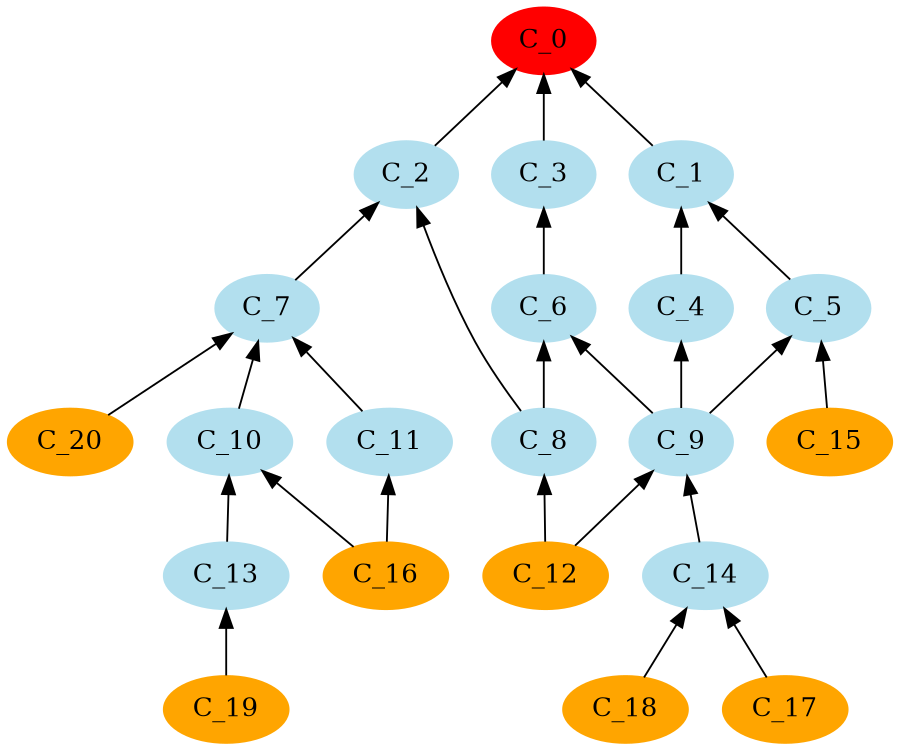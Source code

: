 
digraph unix {
	size="6,6";
	rankdir=BT;
	node [color=lightblue2, style=filled];
	"C_0" [color=red];
	"C_12" [color=orange];
	"C_15" [color=orange];
	"C_20" [color=orange];
	"C_16" [color=orange];
	"C_17" [color=orange];
	"C_18" [color=orange];
	"C_19" [color=orange];
	
	
	"C_1" -> "C_0"
	"C_2" -> "C_0"
	"C_3" -> "C_0"
	"C_4" -> "C_1"
	"C_5" -> "C_1"
	"C_6" -> "C_3"
	"C_7" -> "C_2"
	"C_8" -> "C_2"
	"C_8" -> "C_6"
	"C_9" -> "C_6"
	"C_9" -> "C_5"
	"C_9" -> "C_4"
	"C_10" -> "C_7"
	"C_11" -> "C_7"
	"C_12" -> "C_8"
	"C_12" -> "C_9"
	"C_13" -> "C_10"
	"C_14" -> "C_9"
	"C_15" -> "C_5"
	"C_16" -> "C_11"
	"C_16" -> "C_10"
	"C_17" -> "C_14"
	"C_18" -> "C_14"
	"C_19" -> "C_13"
	"C_20" -> "C_7"
}

